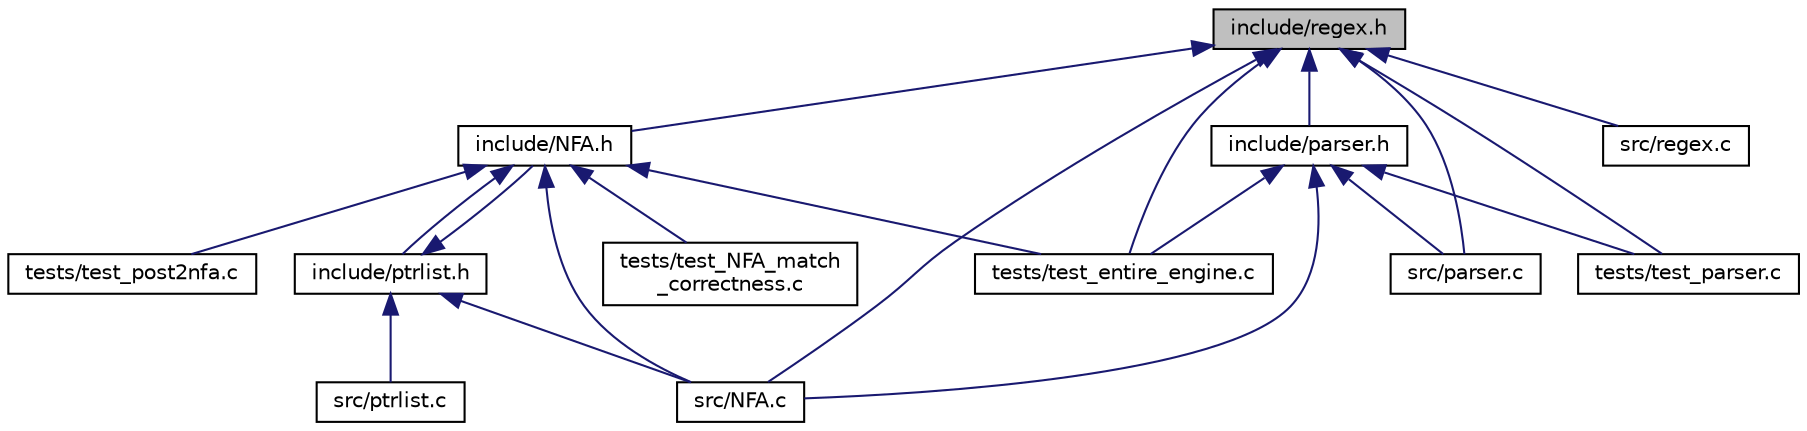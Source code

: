 digraph "include/regex.h"
{
 // LATEX_PDF_SIZE
  edge [fontname="Helvetica",fontsize="10",labelfontname="Helvetica",labelfontsize="10"];
  node [fontname="Helvetica",fontsize="10",shape=record];
  Node1 [label="include/regex.h",height=0.2,width=0.4,color="black", fillcolor="grey75", style="filled", fontcolor="black",tooltip="Fornece as funções para a struct Regex que valida uma regex dada."];
  Node1 -> Node2 [dir="back",color="midnightblue",fontsize="10",style="solid",fontname="Helvetica"];
  Node2 [label="include/NFA.h",height=0.2,width=0.4,color="black", fillcolor="white", style="filled",URL="$NFA_8h.html",tooltip="Fornece as funções da NFA e da DFA A NFA (nondeterministic finite automata) e a DFA (deterministic fi..."];
  Node2 -> Node3 [dir="back",color="midnightblue",fontsize="10",style="solid",fontname="Helvetica"];
  Node3 [label="include/ptrlist.h",height=0.2,width=0.4,color="black", fillcolor="white", style="filled",URL="$ptrlist_8h.html",tooltip="Fornece funções para o pointerlist (Ptrlist) que é uma lista de ponteiros de estados da NFA."];
  Node3 -> Node2 [dir="back",color="midnightblue",fontsize="10",style="solid",fontname="Helvetica"];
  Node3 -> Node4 [dir="back",color="midnightblue",fontsize="10",style="solid",fontname="Helvetica"];
  Node4 [label="src/NFA.c",height=0.2,width=0.4,color="black", fillcolor="white", style="filled",URL="$NFA_8c_source.html",tooltip=" "];
  Node3 -> Node5 [dir="back",color="midnightblue",fontsize="10",style="solid",fontname="Helvetica"];
  Node5 [label="src/ptrlist.c",height=0.2,width=0.4,color="black", fillcolor="white", style="filled",URL="$ptrlist_8c_source.html",tooltip=" "];
  Node2 -> Node4 [dir="back",color="midnightblue",fontsize="10",style="solid",fontname="Helvetica"];
  Node2 -> Node6 [dir="back",color="midnightblue",fontsize="10",style="solid",fontname="Helvetica"];
  Node6 [label="tests/test_entire_engine.c",height=0.2,width=0.4,color="black", fillcolor="white", style="filled",URL="$test__entire__engine_8c_source.html",tooltip=" "];
  Node2 -> Node7 [dir="back",color="midnightblue",fontsize="10",style="solid",fontname="Helvetica"];
  Node7 [label="tests/test_NFA_match\l_correctness.c",height=0.2,width=0.4,color="black", fillcolor="white", style="filled",URL="$test__NFA__match__correctness_8c_source.html",tooltip=" "];
  Node2 -> Node8 [dir="back",color="midnightblue",fontsize="10",style="solid",fontname="Helvetica"];
  Node8 [label="tests/test_post2nfa.c",height=0.2,width=0.4,color="black", fillcolor="white", style="filled",URL="$test__post2nfa_8c_source.html",tooltip=" "];
  Node1 -> Node9 [dir="back",color="midnightblue",fontsize="10",style="solid",fontname="Helvetica"];
  Node9 [label="include/parser.h",height=0.2,width=0.4,color="black", fillcolor="white", style="filled",URL="$parser_8h.html",tooltip=" "];
  Node9 -> Node4 [dir="back",color="midnightblue",fontsize="10",style="solid",fontname="Helvetica"];
  Node9 -> Node10 [dir="back",color="midnightblue",fontsize="10",style="solid",fontname="Helvetica"];
  Node10 [label="src/parser.c",height=0.2,width=0.4,color="black", fillcolor="white", style="filled",URL="$parser_8c_source.html",tooltip=" "];
  Node9 -> Node6 [dir="back",color="midnightblue",fontsize="10",style="solid",fontname="Helvetica"];
  Node9 -> Node11 [dir="back",color="midnightblue",fontsize="10",style="solid",fontname="Helvetica"];
  Node11 [label="tests/test_parser.c",height=0.2,width=0.4,color="black", fillcolor="white", style="filled",URL="$test__parser_8c_source.html",tooltip=" "];
  Node1 -> Node4 [dir="back",color="midnightblue",fontsize="10",style="solid",fontname="Helvetica"];
  Node1 -> Node10 [dir="back",color="midnightblue",fontsize="10",style="solid",fontname="Helvetica"];
  Node1 -> Node12 [dir="back",color="midnightblue",fontsize="10",style="solid",fontname="Helvetica"];
  Node12 [label="src/regex.c",height=0.2,width=0.4,color="black", fillcolor="white", style="filled",URL="$regex_8c_source.html",tooltip=" "];
  Node1 -> Node6 [dir="back",color="midnightblue",fontsize="10",style="solid",fontname="Helvetica"];
  Node1 -> Node11 [dir="back",color="midnightblue",fontsize="10",style="solid",fontname="Helvetica"];
}
